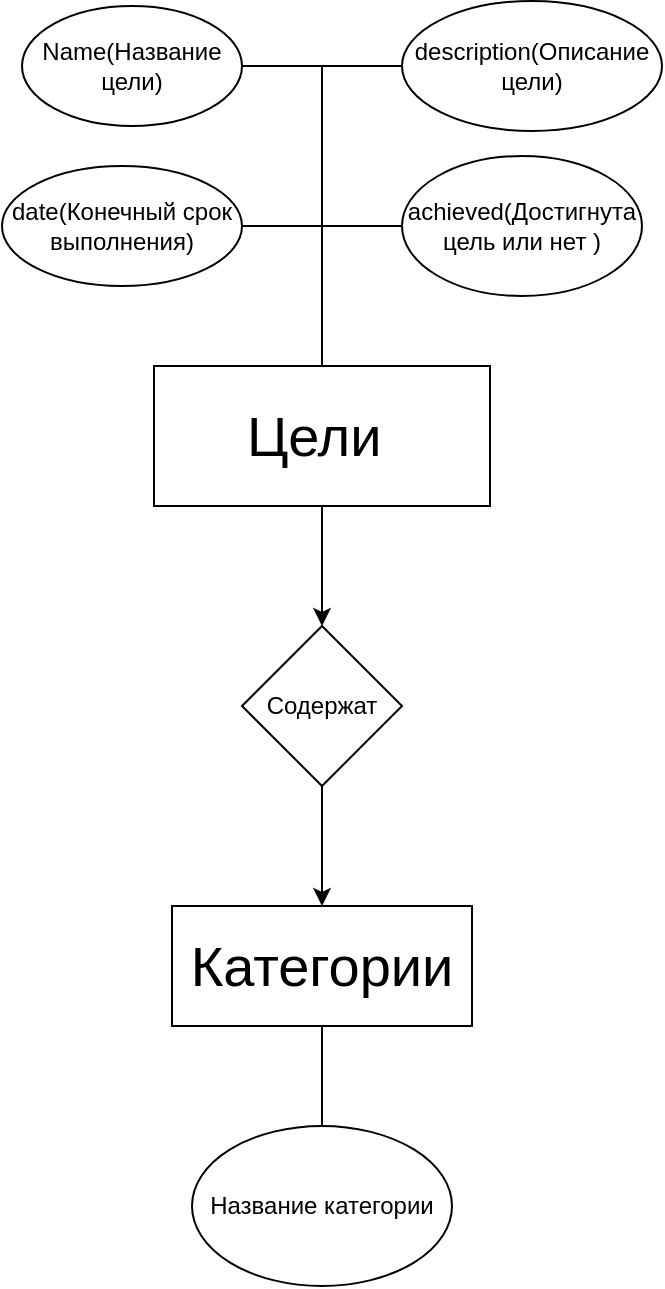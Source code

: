 <mxfile version="22.0.0" type="device">
  <diagram name="Страница — 1" id="kP5PlZxaw1a1sDu8tycv">
    <mxGraphModel dx="1235" dy="740" grid="1" gridSize="10" guides="1" tooltips="1" connect="1" arrows="1" fold="1" page="1" pageScale="1" pageWidth="827" pageHeight="1169" math="0" shadow="0">
      <root>
        <mxCell id="0" />
        <mxCell id="1" parent="0" />
        <mxCell id="xqILQ0OCF1nFSQp99obz-9" value="&lt;span style=&quot;font-size: 28px;&quot;&gt;Цели&amp;nbsp;&lt;/span&gt;" style="rounded=0;whiteSpace=wrap;html=1;" parent="1" vertex="1">
          <mxGeometry x="316" y="230" width="168" height="70" as="geometry" />
        </mxCell>
        <mxCell id="xqILQ0OCF1nFSQp99obz-10" value="" style="endArrow=none;html=1;rounded=0;exitX=0.5;exitY=0;exitDx=0;exitDy=0;" parent="1" source="xqILQ0OCF1nFSQp99obz-9" edge="1">
          <mxGeometry width="50" height="50" relative="1" as="geometry">
            <mxPoint x="350" y="220" as="sourcePoint" />
            <mxPoint x="400" y="80" as="targetPoint" />
          </mxGeometry>
        </mxCell>
        <mxCell id="xqILQ0OCF1nFSQp99obz-11" value="" style="endArrow=none;html=1;rounded=0;" parent="1" edge="1">
          <mxGeometry width="50" height="50" relative="1" as="geometry">
            <mxPoint x="360" y="80" as="sourcePoint" />
            <mxPoint x="400" y="80" as="targetPoint" />
          </mxGeometry>
        </mxCell>
        <mxCell id="xqILQ0OCF1nFSQp99obz-12" value="Name(Название цели)" style="ellipse;whiteSpace=wrap;html=1;" parent="1" vertex="1">
          <mxGeometry x="250" y="50" width="110" height="60" as="geometry" />
        </mxCell>
        <mxCell id="xqILQ0OCF1nFSQp99obz-19" value="" style="endArrow=none;html=1;rounded=0;" parent="1" target="xqILQ0OCF1nFSQp99obz-20" edge="1">
          <mxGeometry width="50" height="50" relative="1" as="geometry">
            <mxPoint x="400" y="80" as="sourcePoint" />
            <mxPoint x="450" y="80" as="targetPoint" />
          </mxGeometry>
        </mxCell>
        <mxCell id="xqILQ0OCF1nFSQp99obz-20" value="description(Описание цели)" style="ellipse;whiteSpace=wrap;html=1;" parent="1" vertex="1">
          <mxGeometry x="440" y="47.5" width="130" height="65" as="geometry" />
        </mxCell>
        <mxCell id="xqILQ0OCF1nFSQp99obz-21" value="date(Конечный срок выполнения)" style="ellipse;whiteSpace=wrap;html=1;" parent="1" vertex="1">
          <mxGeometry x="240" y="130" width="120" height="60" as="geometry" />
        </mxCell>
        <mxCell id="xqILQ0OCF1nFSQp99obz-22" value="" style="endArrow=none;html=1;rounded=0;exitX=1;exitY=0.5;exitDx=0;exitDy=0;" parent="1" source="xqILQ0OCF1nFSQp99obz-21" edge="1">
          <mxGeometry width="50" height="50" relative="1" as="geometry">
            <mxPoint x="380" y="180" as="sourcePoint" />
            <mxPoint x="400" y="160" as="targetPoint" />
          </mxGeometry>
        </mxCell>
        <mxCell id="xqILQ0OCF1nFSQp99obz-23" value="achieved(Достигнута цель или нет )" style="ellipse;whiteSpace=wrap;html=1;" parent="1" vertex="1">
          <mxGeometry x="440" y="125" width="120" height="70" as="geometry" />
        </mxCell>
        <mxCell id="xqILQ0OCF1nFSQp99obz-24" value="" style="endArrow=none;html=1;rounded=0;entryX=0;entryY=0.5;entryDx=0;entryDy=0;" parent="1" target="xqILQ0OCF1nFSQp99obz-23" edge="1">
          <mxGeometry width="50" height="50" relative="1" as="geometry">
            <mxPoint x="400" y="160" as="sourcePoint" />
            <mxPoint x="430" y="140" as="targetPoint" />
          </mxGeometry>
        </mxCell>
        <mxCell id="N-Itb6dGaOmPP9i3rdIA-1" value="" style="endArrow=classic;html=1;rounded=0;exitX=0.5;exitY=1;exitDx=0;exitDy=0;" edge="1" parent="1" source="xqILQ0OCF1nFSQp99obz-9" target="N-Itb6dGaOmPP9i3rdIA-2">
          <mxGeometry width="50" height="50" relative="1" as="geometry">
            <mxPoint x="550" y="460" as="sourcePoint" />
            <mxPoint x="400" y="360" as="targetPoint" />
          </mxGeometry>
        </mxCell>
        <mxCell id="N-Itb6dGaOmPP9i3rdIA-2" value="Содержат" style="rhombus;whiteSpace=wrap;html=1;" vertex="1" parent="1">
          <mxGeometry x="360" y="360" width="80" height="80" as="geometry" />
        </mxCell>
        <mxCell id="N-Itb6dGaOmPP9i3rdIA-3" value="" style="endArrow=classic;html=1;rounded=0;exitX=0.5;exitY=1;exitDx=0;exitDy=0;" edge="1" parent="1" source="N-Itb6dGaOmPP9i3rdIA-2">
          <mxGeometry width="50" height="50" relative="1" as="geometry">
            <mxPoint x="580" y="410" as="sourcePoint" />
            <mxPoint x="400" y="500" as="targetPoint" />
          </mxGeometry>
        </mxCell>
        <mxCell id="N-Itb6dGaOmPP9i3rdIA-4" value="&lt;span style=&quot;font-size: 28px;&quot;&gt;Категории&lt;/span&gt;" style="rounded=0;whiteSpace=wrap;html=1;" vertex="1" parent="1">
          <mxGeometry x="325" y="500" width="150" height="60" as="geometry" />
        </mxCell>
        <mxCell id="N-Itb6dGaOmPP9i3rdIA-5" value="" style="endArrow=none;html=1;rounded=0;entryX=0.5;entryY=1;entryDx=0;entryDy=0;" edge="1" parent="1" target="N-Itb6dGaOmPP9i3rdIA-4">
          <mxGeometry width="50" height="50" relative="1" as="geometry">
            <mxPoint x="400" y="620" as="sourcePoint" />
            <mxPoint x="640" y="540" as="targetPoint" />
          </mxGeometry>
        </mxCell>
        <mxCell id="N-Itb6dGaOmPP9i3rdIA-6" value="Название категории" style="ellipse;whiteSpace=wrap;html=1;" vertex="1" parent="1">
          <mxGeometry x="335" y="610" width="130" height="80" as="geometry" />
        </mxCell>
      </root>
    </mxGraphModel>
  </diagram>
</mxfile>

